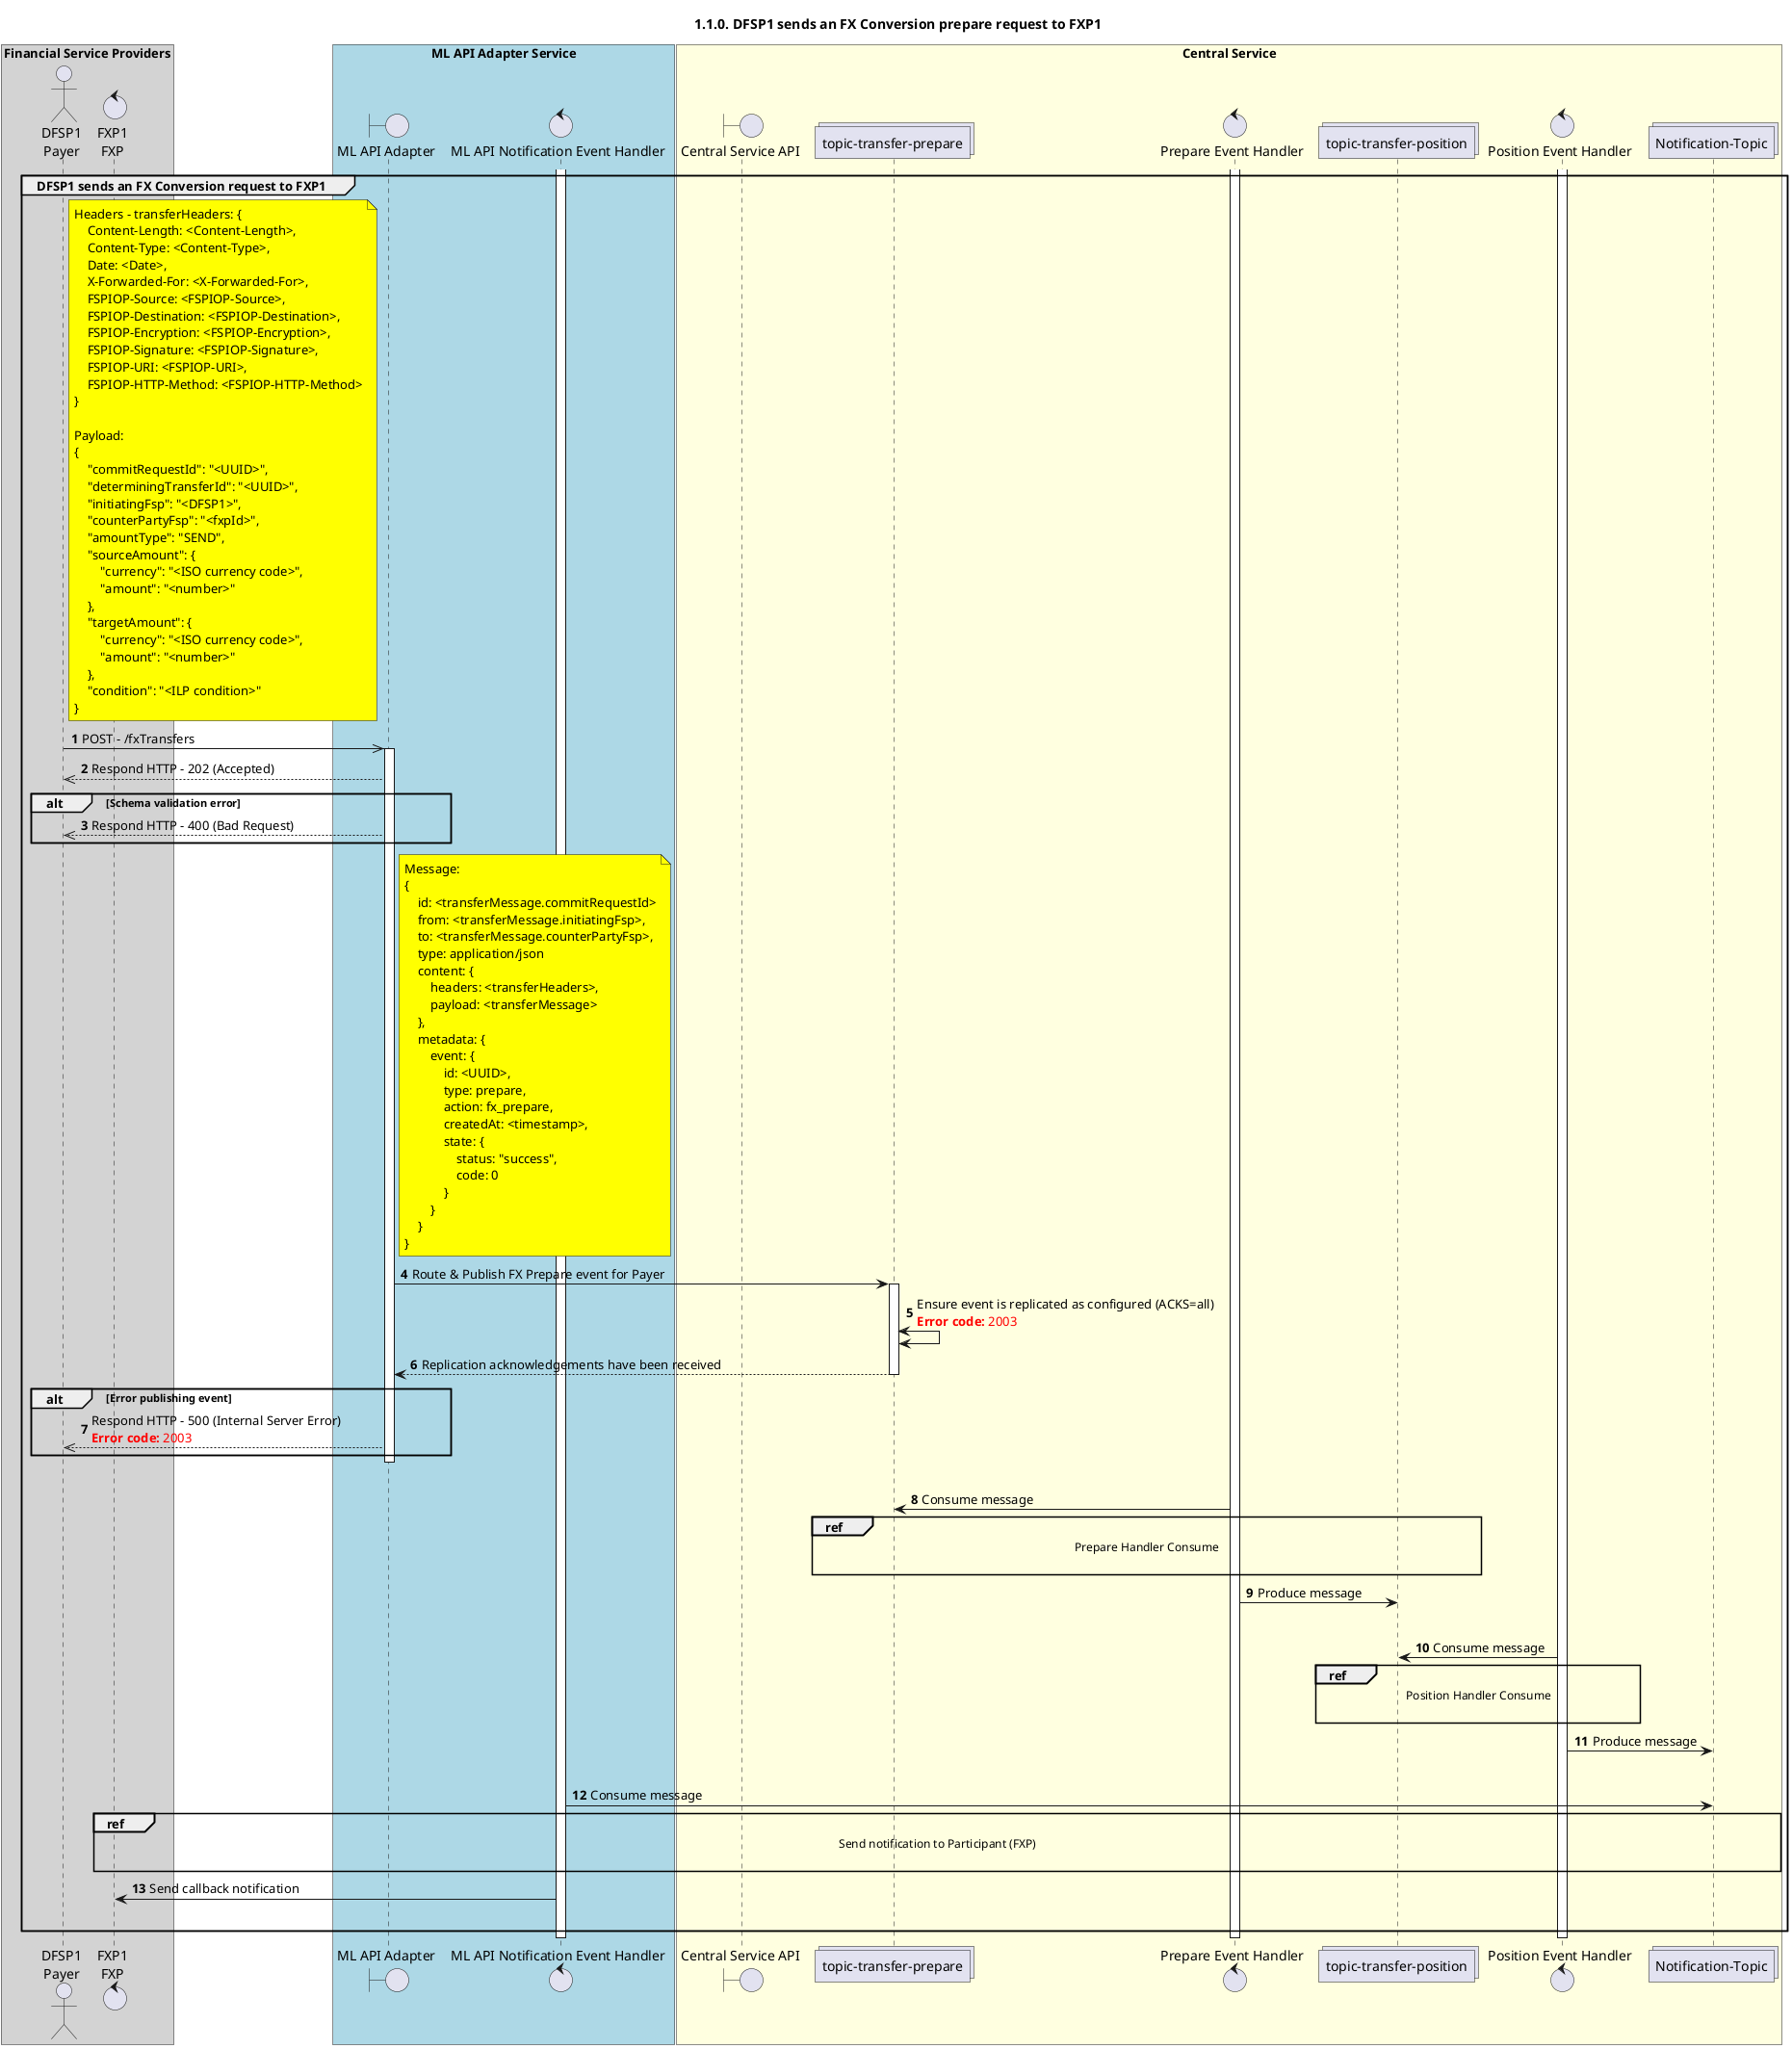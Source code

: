 /'*****
 License
 --------------
 Copyright © 2020 Mojaloop Foundation
 The Mojaloop files are made available by the Mojaloop Foundation under the Apache License, Version 2.0
 (the "License") and you may not use these files except in compliance with the [License](http://www.apache.org/licenses/LICENSE-2.0). 
 You may obtain a copy of the License at [http://www.apache.org/licenses/LICENSE-2.0](http://www.apache.org/licenses/LICENSE-2.0)
 Unless required by applicable law or agreed to in writing, the Mojaloop files are distributed on an "AS IS" BASIS, WITHOUT WARRANTIES OR CONDITIONS OF ANY KIND, either express or implied. See the License for the specific language governing permissions and limitations under the [License](http://www.apache.org/licenses/LICENSE-2.0).
 
 Contributors
 --------------
 This is the official list of the Mojaloop project contributors for this file.
 Names of the original copyright holders (individuals or organizations)
 should be listed with a '*' in the first column. People who have
 contributed from an organization can be listed under the organization
 that actually holds the copyright for their contributions (see the
 Gates Foundation organization for an example). Those individuals should have
 their names indented and be marked with a '-'. Email address can be added
 optionally within square brackets <email>.
 * Gates Foundation
 - Name Surname <name.surname@gatesfoundation.com>

 * Steven Oderayi <steven.oderayi@infitx.com>
 --------------
 ******'/

@startuml PayerFSP-fx-conversion-prepare-request

!$payerCurrency = "<ISO currency code>"
!$payeeCurrency = "<ISO currency code>"
!$dfsp1Id = "<DFSP1>"
!$fxpID = "<fxpId>"
!$payerMSISDN = "<MSISDN>"
!$payeeMSISDN = "<MSISDN>"
!$payeeReceiveAmount = "<number>"
!$payerSendAmount = "<number>"
!$payeeFee = "<number>"
!$targetAmount = "<number>"
!$fxpChargesSource = "<number>"
!$fxpChargesTarget = "<number>"
!$fxpSourceAmount = "<number>"
!$fxpTargetAmount = "<number>"
!$conversionRequestId = "<UUID>"
!$conversionId = "<UUID>"
!$homeTransactionId = "<string>"
!$quoteId = "<UUID>"
!$transactionId = "<UUID>"
!$quotePayerExpiration = "<timestamp>"
!$quotePayeeExpiration = "<timestamp>"
!$commitRequestId = "<UUID>"
!$determiningTransferId = "<UUID>"
!$transferId = "<UUID>"
!$fxCondition = "<ILP condition>"
!$condition = "<ILP condition>"

' declate title
title 1.1.0. DFSP1 sends an FX Conversion prepare request to FXP1

autonumber

' declare actors
actor "DFSP1\nPayer" as DFSP1
control "FXP1\nFXP" as FXP1
boundary "ML API Adapter" as MLAPI
control "ML API Notification Event Handler" as NOTIFY_HANDLER
boundary "Central Service API" as CSAPI
collections "topic-transfer-prepare" as TOPIC_TRANSFER_PREPARE
control "Prepare Event Handler" as PREP_HANDLER
collections "topic-transfer-position" as TOPIC_TRANSFER_POSITION
control "Position Event Handler" as POS_HANDLER
collections "Notification-Topic" as TOPIC_NOTIFICATIONS

box "Financial Service Providers" #lightGray
	participant DFSP1
    participant FXP1
end box

box "ML API Adapter Service" #LightBlue
	participant MLAPI
	participant NOTIFY_HANDLER
end box

box "Central Service" #LightYellow
    participant CSAPI
	participant TOPIC_TRANSFER_PREPARE
    participant PREP_HANDLER
    participant TOPIC_TRANSFER_POSITION
    participant POS_HANDLER
    participant TOPIC_NOTIFICATIONS
end box

' start flow
activate NOTIFY_HANDLER
activate PREP_HANDLER
activate POS_HANDLER
group DFSP1 sends an FX Conversion request to FXP1
    note right of DFSP1 #yellow
        Headers - transferHeaders: {
            Content-Length: <Content-Length>,
            Content-Type: <Content-Type>,
            Date: <Date>,
            X-Forwarded-For: <X-Forwarded-For>,
            FSPIOP-Source: <FSPIOP-Source>,
            FSPIOP-Destination: <FSPIOP-Destination>,
            FSPIOP-Encryption: <FSPIOP-Encryption>,
            FSPIOP-Signature: <FSPIOP-Signature>,
            FSPIOP-URI: <FSPIOP-URI>,
            FSPIOP-HTTP-Method: <FSPIOP-HTTP-Method>
        }

        Payload:
        {
            "commitRequestId": "$commitRequestId",
            "determiningTransferId": "$determiningTransferId",
            "initiatingFsp": "$dfsp1Id",
            "counterPartyFsp": "$fxpID",
            "amountType": "SEND",
            "sourceAmount": {
                "currency": "$payerCurrency",
                "amount": "$fxpSourceAmount"
            },
            "targetAmount": {
                "currency": "$payeeCurrency",
                "amount": "$fxpTargetAmount"
            },
            "condition": "$fxCondition"
        }
    end note
    DFSP1 ->> MLAPI: POST - /fxTransfers
    activate MLAPI
    MLAPI -->> DFSP1: Respond HTTP - 202 (Accepted)
    alt Schema validation error
        MLAPI-->>DFSP1: Respond HTTP - 400 (Bad Request)
    end
    note right of MLAPI #yellow
        Message:
        {
            id: <transferMessage.commitRequestId>
            from: <transferMessage.initiatingFsp>,
            to: <transferMessage.counterPartyFsp>,
            type: application/json
            content: {
                headers: <transferHeaders>,
                payload: <transferMessage>
            },
            metadata: {
                event: {
                    id: <UUID>,
                    type: prepare,
                    action: fx_prepare,
                    createdAt: <timestamp>,
                    state: {
                        status: "success",
                        code: 0
                    }
                }
            }
        }
    end note
    MLAPI -> TOPIC_TRANSFER_PREPARE: Route & Publish FX Prepare event for Payer
    activate TOPIC_TRANSFER_PREPARE
    TOPIC_TRANSFER_PREPARE <-> TOPIC_TRANSFER_PREPARE: Ensure event is replicated as configured (ACKS=all)\n<color #FF0000><b>Error code:</b> 2003</color>
    TOPIC_TRANSFER_PREPARE --> MLAPI: Replication acknowledgements have been received
    deactivate TOPIC_TRANSFER_PREPARE
    alt Error publishing event
        MLAPI-->>DFSP1: Respond HTTP - 500 (Internal Server Error)\n<color #red>**Error code:** 2003</color>
    end
    deactivate MLAPI
    |||
    TOPIC_TRANSFER_PREPARE <- PREP_HANDLER: Consume message
    ref over TOPIC_TRANSFER_PREPARE, PREP_HANDLER, TOPIC_TRANSFER_POSITION :  Prepare Handler Consume\n
    PREP_HANDLER -> TOPIC_TRANSFER_POSITION: Produce message
    |||
    TOPIC_TRANSFER_POSITION <- POS_HANDLER: Consume message
    ref over TOPIC_TRANSFER_POSITION, POS_HANDLER : Position Handler Consume\n
    POS_HANDLER -> TOPIC_NOTIFICATIONS: Produce message
    |||
    TOPIC_NOTIFICATIONS <- NOTIFY_HANDLER: Consume message
    ref over FXP1, TOPIC_NOTIFICATIONS : Send notification to Participant (FXP)\n
    NOTIFY_HANDLER -> FXP1: Send callback notification
    |||
end
deactivate POS_HANDLER
deactivate PREP_HANDLER
deactivate NOTIFY_HANDLER
@enduml
